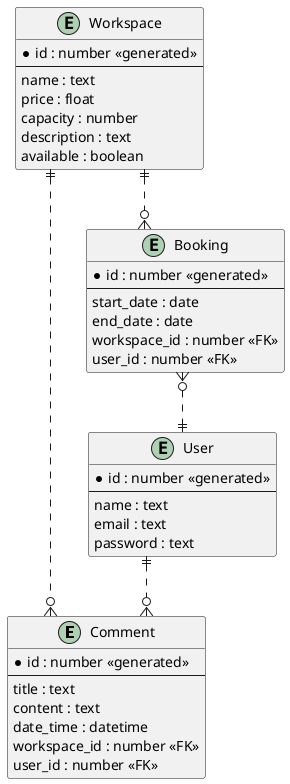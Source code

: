 @startuml erd
' hide the spot
' hide circle
' avoid problems with angled crows feet
skinparam linetype ortho

entity "Comment" as comment {
  *id : number <<generated>>
  --
  title : text
  content : text
  date_time : datetime
  workspace_id : number <<FK>>
  user_id : number <<FK>>
}

entity "Workspace" as workspace {
  *id : number <<generated>>
  --
  name : text
  price : float
  capacity : number
  description : text
  available : boolean
}

entity "User" as user {
  *id : number <<generated>>
  --
  name : text
  email : text
  password : text
}

entity "Booking" as booking {
  *id : number <<generated>>
  --
  start_date : date
  end_date : date
  workspace_id : number <<FK>>
  user_id : number <<FK>>
}

workspace ||..o{ booking
booking }o..|| user
user ||..o{ comment
workspace ||..o{ comment

@enduml

/*
Type	Symbol
Zero or One	|o--
Exactly One	||--
Zero or Many	}o--
One or Many	}|--
*/